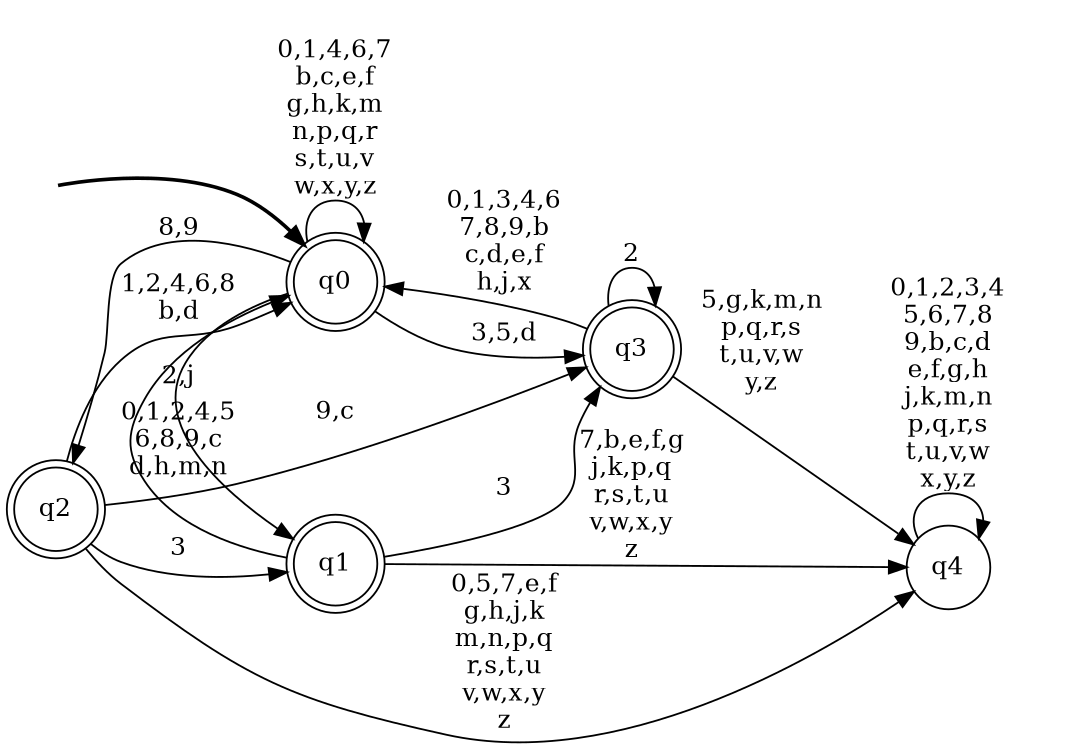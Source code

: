 digraph BlueStar {
__start0 [style = invis, shape = none, label = "", width = 0, height = 0];

rankdir=LR;
size="8,5";

s0 [style="rounded,filled", color="black", fillcolor="white" shape="doublecircle", label="q0"];
s1 [style="rounded,filled", color="black", fillcolor="white" shape="doublecircle", label="q1"];
s2 [style="rounded,filled", color="black", fillcolor="white" shape="doublecircle", label="q2"];
s3 [style="rounded,filled", color="black", fillcolor="white" shape="doublecircle", label="q3"];
s4 [style="filled", color="black", fillcolor="white" shape="circle", label="q4"];
subgraph cluster_main { 
	graph [pad=".75", ranksep="0.15", nodesep="0.15"];
	 style=invis; 
	__start0 -> s0 [penwidth=2];
}
s0 -> s0 [label="0,1,4,6,7\nb,c,e,f\ng,h,k,m\nn,p,q,r\ns,t,u,v\nw,x,y,z"];
s0 -> s1 [label="2,j"];
s0 -> s2 [label="8,9"];
s0 -> s3 [label="3,5,d"];
s1 -> s0 [label="0,1,2,4,5\n6,8,9,c\nd,h,m,n"];
s1 -> s3 [label="3"];
s1 -> s4 [label="7,b,e,f,g\nj,k,p,q\nr,s,t,u\nv,w,x,y\nz"];
s2 -> s0 [label="1,2,4,6,8\nb,d"];
s2 -> s1 [label="3"];
s2 -> s3 [label="9,c"];
s2 -> s4 [label="0,5,7,e,f\ng,h,j,k\nm,n,p,q\nr,s,t,u\nv,w,x,y\nz"];
s3 -> s0 [label="0,1,3,4,6\n7,8,9,b\nc,d,e,f\nh,j,x"];
s3 -> s3 [label="2"];
s3 -> s4 [label="5,g,k,m,n\np,q,r,s\nt,u,v,w\ny,z"];
s4 -> s4 [label="0,1,2,3,4\n5,6,7,8\n9,b,c,d\ne,f,g,h\nj,k,m,n\np,q,r,s\nt,u,v,w\nx,y,z"];

}